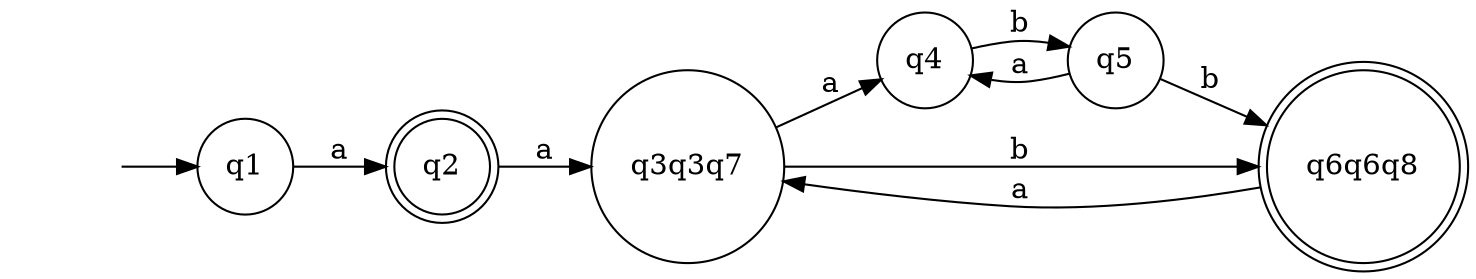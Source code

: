 digraph finite_state_machine {
    rankdir=LR;
    node [shape = circle];  q1,  q4, q5, q3q3q7;
    node [shape = doublecircle];  q2, q6q6q8 ;
    "" [shape = none];
    "" -> q1
    // q1 -> q2 [label = "a"];
    // q2 -> q3 [label = "a"];
    // q3 -> q4 [label = "a"];
    // q3 -> q6 [label = "b"];
    // q4 -> q5 [label = "b"];
    // q5 -> q4 [label = "a"];
    // q5 -> q6 [label = "b"];
    // q6 -> q3q7 [label = "a"];
    // q3q7 -> q4 [label = "a"];
    // q3q7 -> q6q8 [label = "b"];
    // q6q8 -> q3q7 [label = "a"];
    q1 -> q2 [label = "a"];
    q2 -> q3q3q7 [label = "a"];
    q3q3q7 -> q4 [label = "a"];
    //q3q3q7 -> q6q6q8 [label = "b"];
    q4 -> q5 [label = "b"];
    q5 -> q4 [label = "a"];
    q5 -> q6q6q8 [label = "b"];
    //q6q6q8 -> q3q3q7 [label = "a"];
    //q3q3q7 -> q4 [label = "a"];
    q3q3q7 -> q6q6q8 [label = "b"];
    q6q6q8 -> q3q3q7 [label = "a"];


}